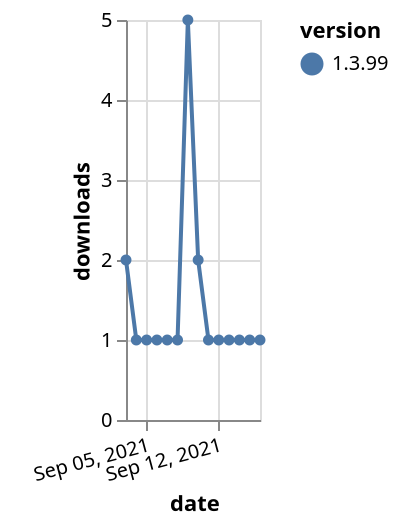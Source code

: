 {"$schema": "https://vega.github.io/schema/vega-lite/v5.json", "description": "A simple bar chart with embedded data.", "data": {"values": [{"date": "2021-09-03", "total": 501, "delta": 2, "version": "1.3.99"}, {"date": "2021-09-04", "total": 502, "delta": 1, "version": "1.3.99"}, {"date": "2021-09-05", "total": 503, "delta": 1, "version": "1.3.99"}, {"date": "2021-09-06", "total": 504, "delta": 1, "version": "1.3.99"}, {"date": "2021-09-07", "total": 505, "delta": 1, "version": "1.3.99"}, {"date": "2021-09-08", "total": 506, "delta": 1, "version": "1.3.99"}, {"date": "2021-09-09", "total": 511, "delta": 5, "version": "1.3.99"}, {"date": "2021-09-10", "total": 513, "delta": 2, "version": "1.3.99"}, {"date": "2021-09-11", "total": 514, "delta": 1, "version": "1.3.99"}, {"date": "2021-09-12", "total": 515, "delta": 1, "version": "1.3.99"}, {"date": "2021-09-13", "total": 516, "delta": 1, "version": "1.3.99"}, {"date": "2021-09-14", "total": 517, "delta": 1, "version": "1.3.99"}, {"date": "2021-09-15", "total": 518, "delta": 1, "version": "1.3.99"}, {"date": "2021-09-16", "total": 519, "delta": 1, "version": "1.3.99"}]}, "width": "container", "mark": {"type": "line", "point": {"filled": true}}, "encoding": {"x": {"field": "date", "type": "temporal", "timeUnit": "yearmonthdate", "title": "date", "axis": {"labelAngle": -15}}, "y": {"field": "delta", "type": "quantitative", "title": "downloads"}, "color": {"field": "version", "type": "nominal"}, "tooltip": {"field": "delta"}}}